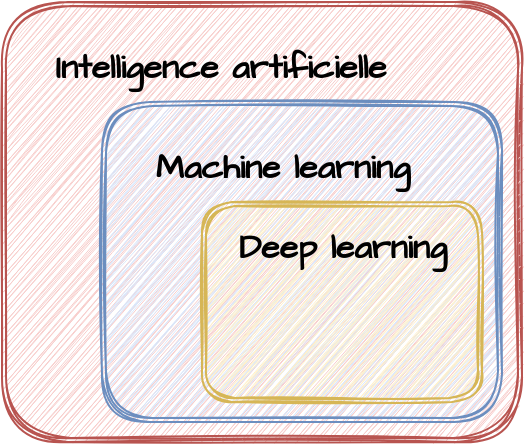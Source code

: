 <mxfile version="13.6.9" type="device"><diagram id="QrZL-Pty02i962bpq9NE" name="Page-1"><mxGraphModel dx="1426" dy="803" grid="1" gridSize="10" guides="1" tooltips="1" connect="1" arrows="1" fold="1" page="1" pageScale="1" pageWidth="827" pageHeight="1169" math="0" shadow="0"><root><mxCell id="0"/><mxCell id="1" parent="0"/><mxCell id="Cl4muvSkTdjpVxXvxTZh-5" value="" style="shape=ext;double=1;whiteSpace=wrap;html=1;sketch=1;fillColor=#f8cecc;strokeColor=#b85450;rounded=1;" vertex="1" parent="1"><mxGeometry x="210" y="270" width="260" height="220" as="geometry"/></mxCell><mxCell id="Cl4muvSkTdjpVxXvxTZh-6" value="" style="shape=ext;double=1;whiteSpace=wrap;html=1;sketch=1;fillColor=#dae8fc;strokeColor=#6c8ebf;rounded=1;" vertex="1" parent="1"><mxGeometry x="260" y="320" width="200" height="160" as="geometry"/></mxCell><mxCell id="Cl4muvSkTdjpVxXvxTZh-7" value="" style="shape=ext;double=1;whiteSpace=wrap;html=1;sketch=1;fillColor=#fff2cc;strokeColor=#d6b656;rounded=1;" vertex="1" parent="1"><mxGeometry x="310" y="370" width="140" height="100" as="geometry"/></mxCell><mxCell id="Cl4muvSkTdjpVxXvxTZh-8" value="&lt;font data-font-src=&quot;https://fonts.googleapis.com/css?family=Architects+Daughter&quot; face=&quot;Architects Daughter&quot;&gt;&lt;font style=&quot;font-size: 17px&quot;&gt;Intelligence artificielle&lt;/font&gt;&lt;/font&gt;" style="text;strokeColor=none;fillColor=none;html=1;fontSize=24;fontStyle=1;verticalAlign=middle;align=center;rounded=1;sketch=1;" vertex="1" parent="1"><mxGeometry x="224" y="290" width="190" height="20" as="geometry"/></mxCell><mxCell id="Cl4muvSkTdjpVxXvxTZh-10" value="&lt;font data-font-src=&quot;https://fonts.googleapis.com/css?family=Architects+Daughter&quot; face=&quot;Architects Daughter&quot;&gt;&lt;font style=&quot;font-size: 17px&quot;&gt;Machine learning&lt;/font&gt;&lt;/font&gt;" style="text;strokeColor=none;fillColor=none;html=1;fontSize=24;fontStyle=1;verticalAlign=middle;align=center;rounded=1;sketch=1;" vertex="1" parent="1"><mxGeometry x="270" y="340" width="160" height="20" as="geometry"/></mxCell><mxCell id="Cl4muvSkTdjpVxXvxTZh-11" value="&lt;font data-font-src=&quot;https://fonts.googleapis.com/css?family=Architects+Daughter&quot; face=&quot;Architects Daughter&quot;&gt;&lt;font style=&quot;font-size: 17px&quot;&gt;Deep learning&lt;/font&gt;&lt;/font&gt;" style="text;strokeColor=none;fillColor=none;html=1;fontSize=24;fontStyle=1;verticalAlign=middle;align=center;rounded=1;sketch=1;" vertex="1" parent="1"><mxGeometry x="320" y="380" width="120" height="20" as="geometry"/></mxCell></root></mxGraphModel></diagram></mxfile>